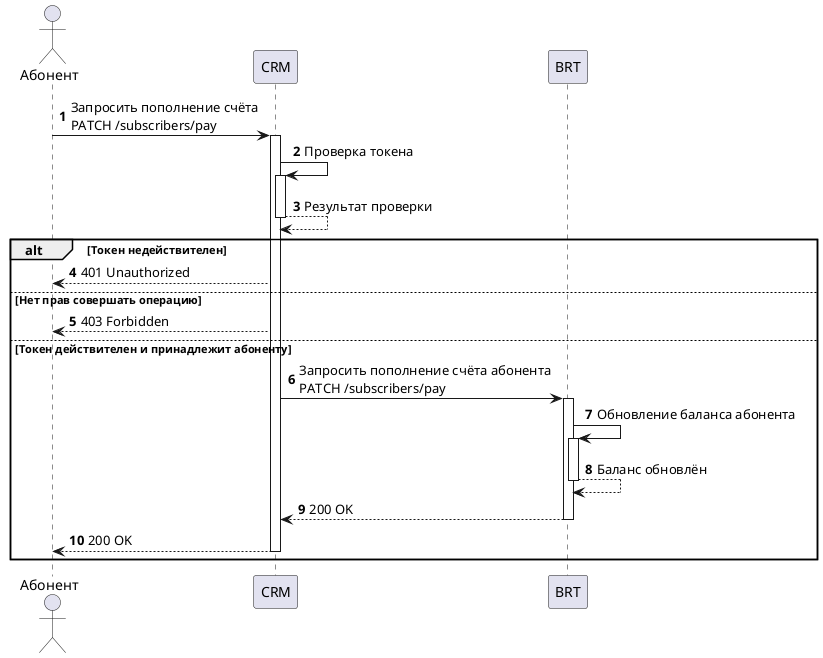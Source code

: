 @startuml sequence 

actor       sub  as "Абонент"
participant crm  as "CRM"
participant brt  as "BRT"

autonumber

sub -> crm ++ : Запросить пополнение счёта\nPATCH /subscribers/pay
crm -> crm ++ : Проверка токена
crm --> crm -- : Результат проверки
alt Токен недействителен
    crm --> sub : 401 Unauthorized
    else Нет прав совершать операцию
    crm --> sub : 403 Forbidden
    else Токен действителен и принадлежит абоненту
    crm -> brt ++ : Запросить пополнение счёта абонента\nPATCH /subscribers/pay
    brt -> brt ++ : Обновление баланса абонента
    brt --> brt -- : Баланс обновлён
    brt --> crm -- : 200 OK
    crm --> sub -- : 200 OK
end

@enduml